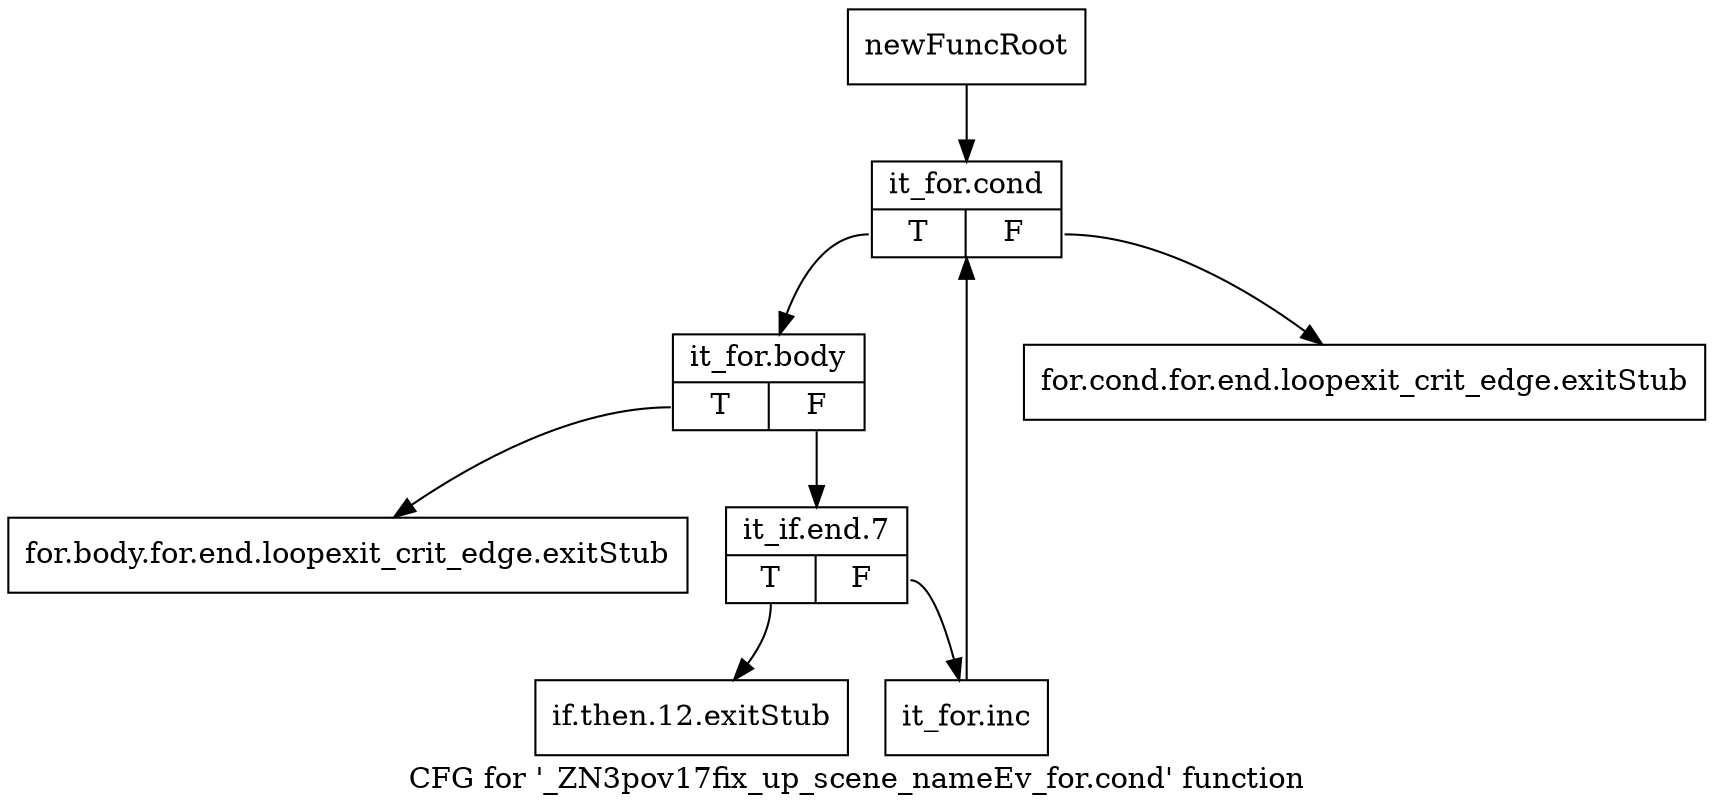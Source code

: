 digraph "CFG for '_ZN3pov17fix_up_scene_nameEv_for.cond' function" {
	label="CFG for '_ZN3pov17fix_up_scene_nameEv_for.cond' function";

	Node0x13c6f80 [shape=record,label="{newFuncRoot}"];
	Node0x13c6f80 -> Node0x13c70c0;
	Node0x13c6fd0 [shape=record,label="{for.cond.for.end.loopexit_crit_edge.exitStub}"];
	Node0x13c7020 [shape=record,label="{for.body.for.end.loopexit_crit_edge.exitStub}"];
	Node0x13c7070 [shape=record,label="{if.then.12.exitStub}"];
	Node0x13c70c0 [shape=record,label="{it_for.cond|{<s0>T|<s1>F}}"];
	Node0x13c70c0:s0 -> Node0x13c7110;
	Node0x13c70c0:s1 -> Node0x13c6fd0;
	Node0x13c7110 [shape=record,label="{it_for.body|{<s0>T|<s1>F}}"];
	Node0x13c7110:s0 -> Node0x13c7020;
	Node0x13c7110:s1 -> Node0x13c7160;
	Node0x13c7160 [shape=record,label="{it_if.end.7|{<s0>T|<s1>F}}"];
	Node0x13c7160:s0 -> Node0x13c7070;
	Node0x13c7160:s1 -> Node0x13c71b0;
	Node0x13c71b0 [shape=record,label="{it_for.inc}"];
	Node0x13c71b0 -> Node0x13c70c0;
}
